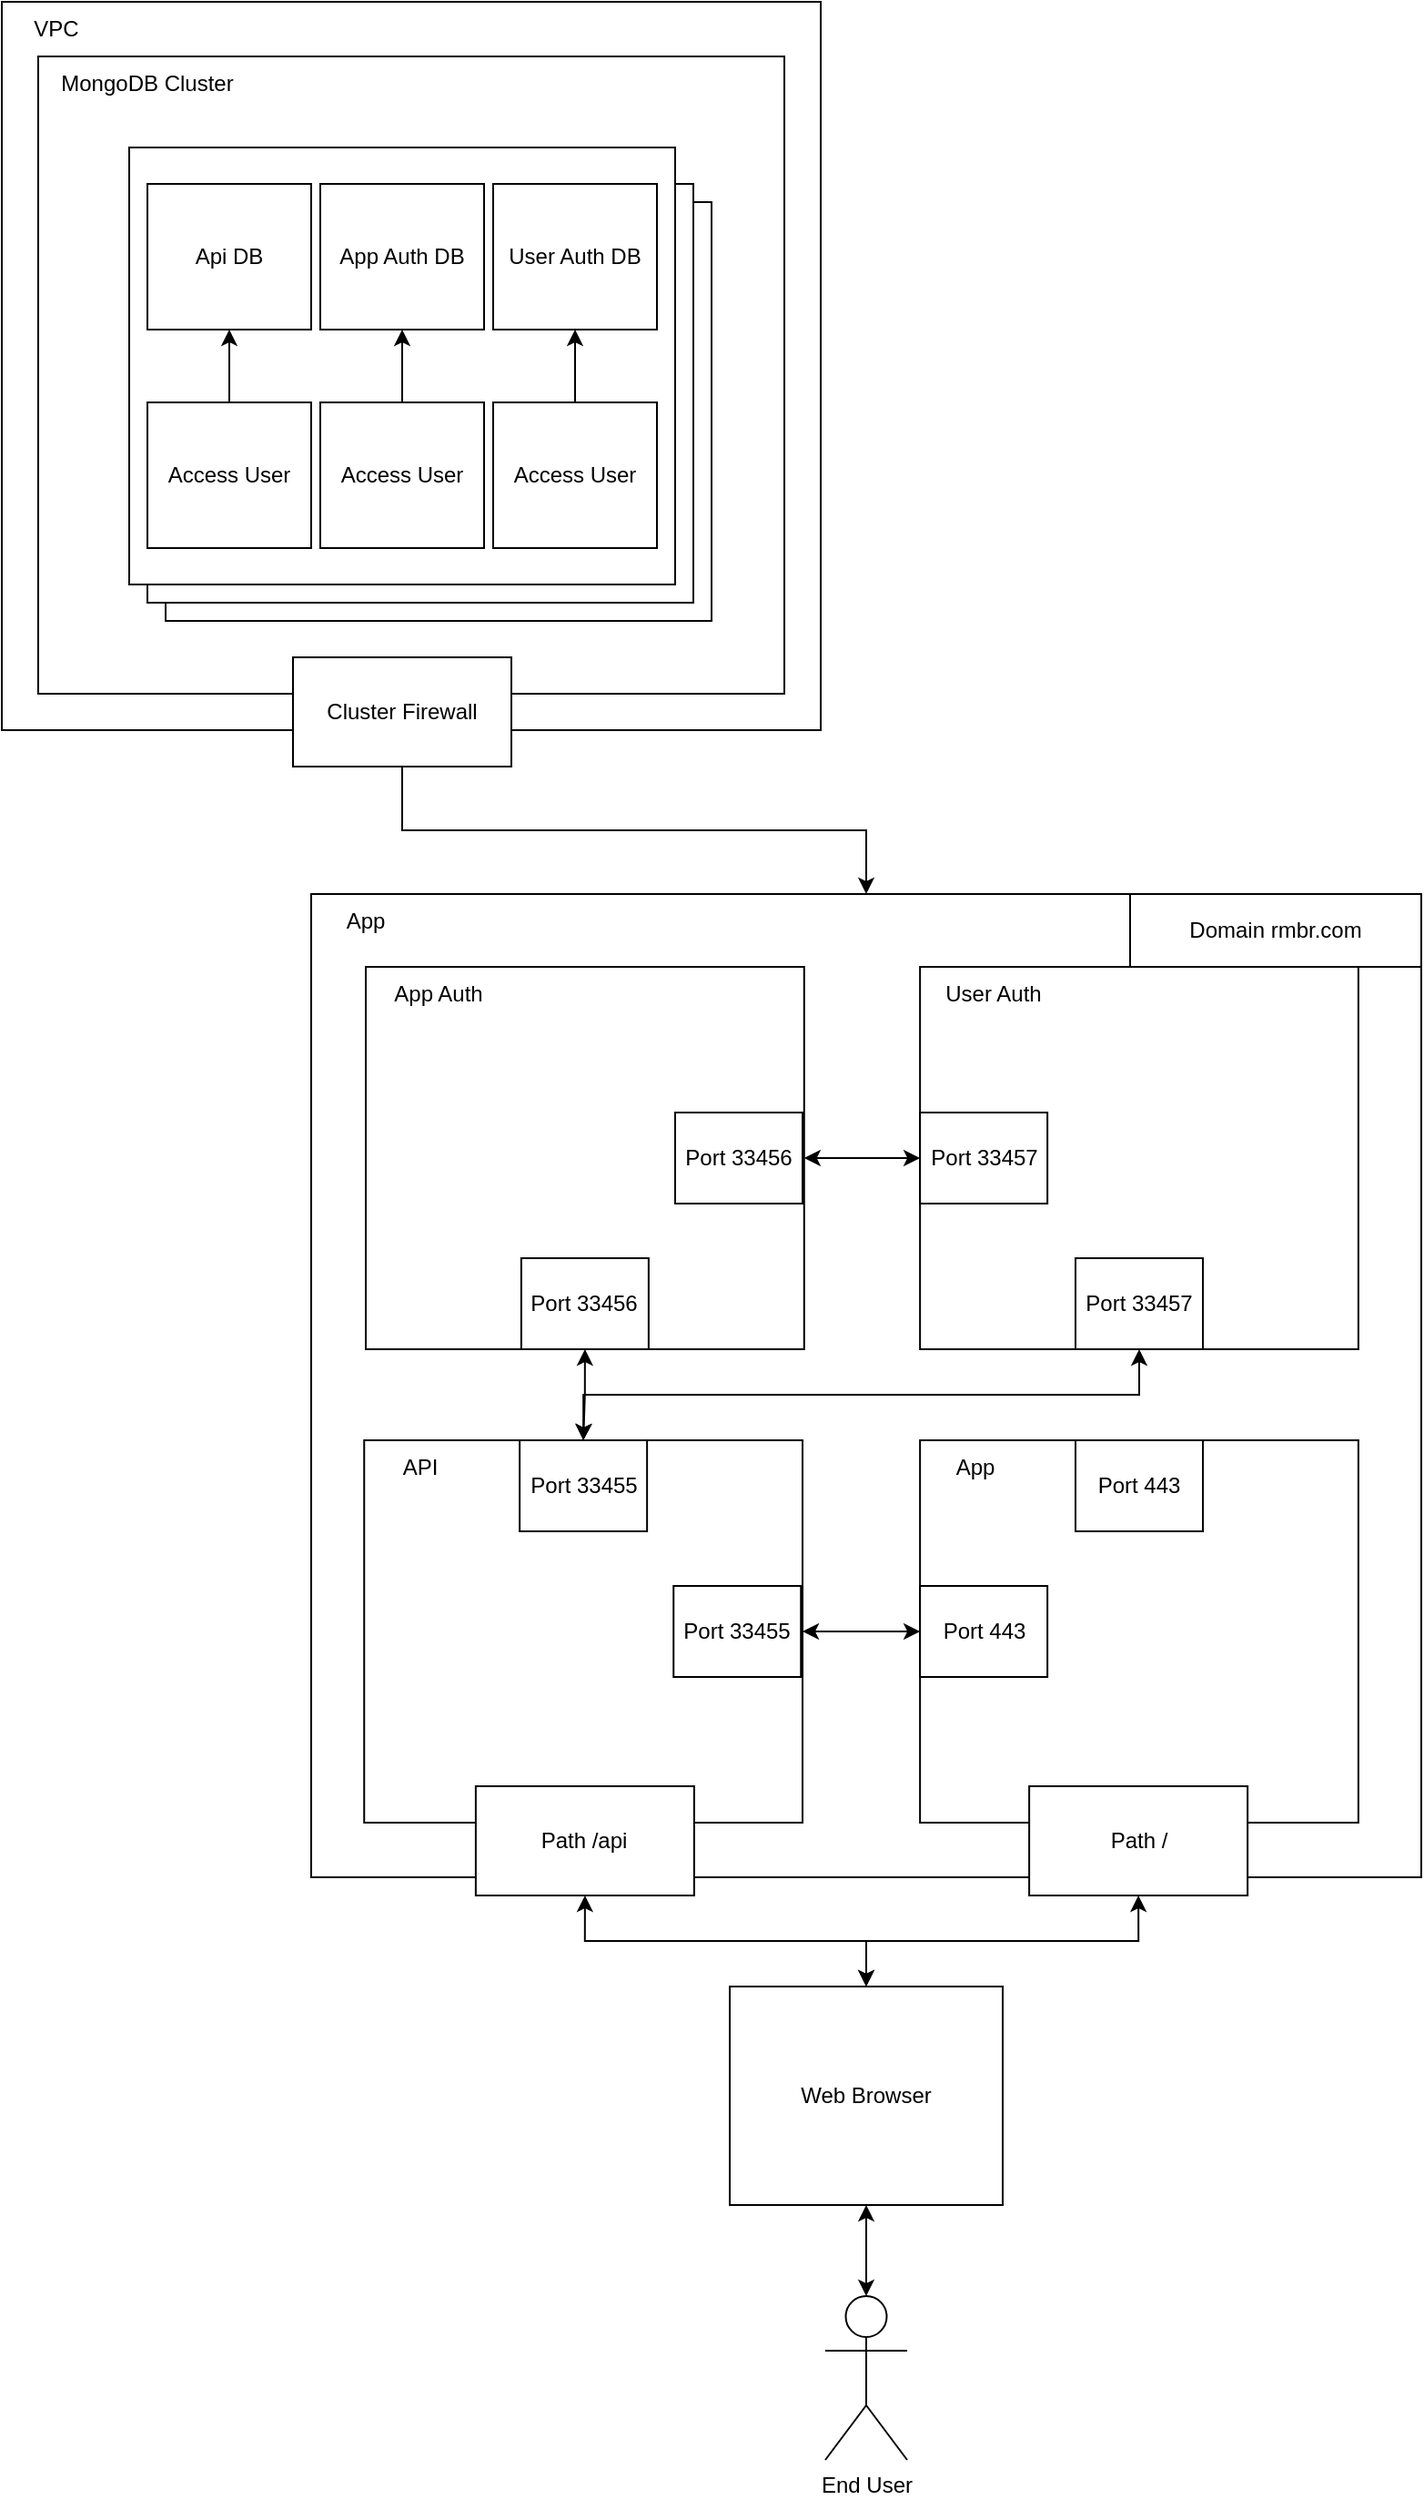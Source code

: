 <mxfile version="18.0.1" type="device"><diagram id="1YTyqIuvwm3nvZRk9Lkt" name="Strona-1"><mxGraphModel dx="2130" dy="1428" grid="1" gridSize="10" guides="1" tooltips="1" connect="1" arrows="1" fold="1" page="1" pageScale="1" pageWidth="827" pageHeight="1169" math="0" shadow="0"><root><mxCell id="0"/><mxCell id="1" parent="0"/><mxCell id="BdwYHV7fIf6kvdXr314H-1" value="" style="rounded=0;whiteSpace=wrap;html=1;" vertex="1" parent="1"><mxGeometry x="-30" y="240" width="450" height="400" as="geometry"/></mxCell><mxCell id="BdwYHV7fIf6kvdXr314H-3" value="" style="rounded=0;whiteSpace=wrap;html=1;" vertex="1" parent="1"><mxGeometry x="-10" y="270" width="410" height="350" as="geometry"/></mxCell><mxCell id="BdwYHV7fIf6kvdXr314H-7" value="" style="rounded=0;whiteSpace=wrap;html=1;" vertex="1" parent="1"><mxGeometry x="60" y="350" width="300" height="230" as="geometry"/></mxCell><mxCell id="BdwYHV7fIf6kvdXr314H-6" value="" style="rounded=0;whiteSpace=wrap;html=1;" vertex="1" parent="1"><mxGeometry x="50" y="340" width="300" height="230" as="geometry"/></mxCell><mxCell id="BdwYHV7fIf6kvdXr314H-2" value="VPC" style="text;html=1;strokeColor=none;fillColor=none;align=center;verticalAlign=middle;whiteSpace=wrap;rounded=0;" vertex="1" parent="1"><mxGeometry x="-30" y="240" width="60" height="30" as="geometry"/></mxCell><mxCell id="BdwYHV7fIf6kvdXr314H-4" value="MongoDB Cluster" style="text;html=1;strokeColor=none;fillColor=none;align=center;verticalAlign=middle;whiteSpace=wrap;rounded=0;" vertex="1" parent="1"><mxGeometry y="270" width="100" height="30" as="geometry"/></mxCell><mxCell id="BdwYHV7fIf6kvdXr314H-5" value="" style="rounded=0;whiteSpace=wrap;html=1;" vertex="1" parent="1"><mxGeometry x="40" y="320" width="300" height="240" as="geometry"/></mxCell><mxCell id="BdwYHV7fIf6kvdXr314H-9" value="Api DB" style="rounded=0;whiteSpace=wrap;html=1;" vertex="1" parent="1"><mxGeometry x="50" y="340" width="90" height="80" as="geometry"/></mxCell><mxCell id="BdwYHV7fIf6kvdXr314H-10" value="App Auth DB" style="rounded=0;whiteSpace=wrap;html=1;" vertex="1" parent="1"><mxGeometry x="145" y="340" width="90" height="80" as="geometry"/></mxCell><mxCell id="BdwYHV7fIf6kvdXr314H-11" value="User Auth DB" style="rounded=0;whiteSpace=wrap;html=1;" vertex="1" parent="1"><mxGeometry x="240" y="340" width="90" height="80" as="geometry"/></mxCell><mxCell id="BdwYHV7fIf6kvdXr314H-18" style="edgeStyle=orthogonalEdgeStyle;rounded=0;orthogonalLoop=1;jettySize=auto;html=1;exitX=0.5;exitY=0;exitDx=0;exitDy=0;entryX=0.5;entryY=1;entryDx=0;entryDy=0;" edge="1" parent="1" source="BdwYHV7fIf6kvdXr314H-15" target="BdwYHV7fIf6kvdXr314H-9"><mxGeometry relative="1" as="geometry"/></mxCell><mxCell id="BdwYHV7fIf6kvdXr314H-15" value="Access User" style="rounded=0;whiteSpace=wrap;html=1;" vertex="1" parent="1"><mxGeometry x="50" y="460" width="90" height="80" as="geometry"/></mxCell><mxCell id="BdwYHV7fIf6kvdXr314H-19" style="edgeStyle=orthogonalEdgeStyle;rounded=0;orthogonalLoop=1;jettySize=auto;html=1;exitX=0.5;exitY=0;exitDx=0;exitDy=0;entryX=0.5;entryY=1;entryDx=0;entryDy=0;" edge="1" parent="1" source="BdwYHV7fIf6kvdXr314H-16" target="BdwYHV7fIf6kvdXr314H-10"><mxGeometry relative="1" as="geometry"/></mxCell><mxCell id="BdwYHV7fIf6kvdXr314H-16" value="Access User" style="rounded=0;whiteSpace=wrap;html=1;" vertex="1" parent="1"><mxGeometry x="145" y="460" width="90" height="80" as="geometry"/></mxCell><mxCell id="BdwYHV7fIf6kvdXr314H-20" style="edgeStyle=orthogonalEdgeStyle;rounded=0;orthogonalLoop=1;jettySize=auto;html=1;exitX=0.5;exitY=0;exitDx=0;exitDy=0;entryX=0.5;entryY=1;entryDx=0;entryDy=0;" edge="1" parent="1" source="BdwYHV7fIf6kvdXr314H-17" target="BdwYHV7fIf6kvdXr314H-11"><mxGeometry relative="1" as="geometry"/></mxCell><mxCell id="BdwYHV7fIf6kvdXr314H-17" value="Access User" style="rounded=0;whiteSpace=wrap;html=1;" vertex="1" parent="1"><mxGeometry x="240" y="460" width="90" height="80" as="geometry"/></mxCell><mxCell id="BdwYHV7fIf6kvdXr314H-34" style="edgeStyle=orthogonalEdgeStyle;rounded=0;orthogonalLoop=1;jettySize=auto;html=1;exitX=0.5;exitY=1;exitDx=0;exitDy=0;entryX=0.5;entryY=0;entryDx=0;entryDy=0;" edge="1" parent="1" source="BdwYHV7fIf6kvdXr314H-21" target="BdwYHV7fIf6kvdXr314H-23"><mxGeometry relative="1" as="geometry"/></mxCell><mxCell id="BdwYHV7fIf6kvdXr314H-21" value="Cluster Firewall" style="rounded=0;whiteSpace=wrap;html=1;" vertex="1" parent="1"><mxGeometry x="130" y="600" width="120" height="60" as="geometry"/></mxCell><mxCell id="BdwYHV7fIf6kvdXr314H-23" value="" style="rounded=0;whiteSpace=wrap;html=1;" vertex="1" parent="1"><mxGeometry x="140" y="730" width="610" height="540" as="geometry"/></mxCell><mxCell id="BdwYHV7fIf6kvdXr314H-24" value="App" style="text;html=1;strokeColor=none;fillColor=none;align=center;verticalAlign=middle;whiteSpace=wrap;rounded=0;" vertex="1" parent="1"><mxGeometry x="140" y="730" width="60" height="30" as="geometry"/></mxCell><mxCell id="BdwYHV7fIf6kvdXr314H-36" style="edgeStyle=orthogonalEdgeStyle;rounded=0;orthogonalLoop=1;jettySize=auto;html=1;exitX=1;exitY=0.5;exitDx=0;exitDy=0;entryX=0;entryY=0.5;entryDx=0;entryDy=0;startArrow=classic;startFill=1;" edge="1" parent="1" source="BdwYHV7fIf6kvdXr314H-25" target="BdwYHV7fIf6kvdXr314H-27"><mxGeometry relative="1" as="geometry"/></mxCell><mxCell id="BdwYHV7fIf6kvdXr314H-37" style="edgeStyle=orthogonalEdgeStyle;rounded=0;orthogonalLoop=1;jettySize=auto;html=1;exitX=0.5;exitY=1;exitDx=0;exitDy=0;entryX=0.5;entryY=0;entryDx=0;entryDy=0;startArrow=classic;startFill=1;" edge="1" parent="1" source="BdwYHV7fIf6kvdXr314H-25" target="BdwYHV7fIf6kvdXr314H-28"><mxGeometry relative="1" as="geometry"/></mxCell><mxCell id="BdwYHV7fIf6kvdXr314H-25" value="" style="rounded=0;whiteSpace=wrap;html=1;" vertex="1" parent="1"><mxGeometry x="170" y="770" width="240.88" height="210" as="geometry"/></mxCell><mxCell id="BdwYHV7fIf6kvdXr314H-27" value="" style="rounded=0;whiteSpace=wrap;html=1;" vertex="1" parent="1"><mxGeometry x="474.56" y="770" width="240.88" height="210" as="geometry"/></mxCell><mxCell id="BdwYHV7fIf6kvdXr314H-38" style="edgeStyle=orthogonalEdgeStyle;rounded=0;orthogonalLoop=1;jettySize=auto;html=1;exitX=0.5;exitY=0;exitDx=0;exitDy=0;entryX=0.5;entryY=1;entryDx=0;entryDy=0;startArrow=classic;startFill=1;" edge="1" parent="1" source="BdwYHV7fIf6kvdXr314H-28" target="BdwYHV7fIf6kvdXr314H-27"><mxGeometry relative="1" as="geometry"/></mxCell><mxCell id="BdwYHV7fIf6kvdXr314H-39" style="edgeStyle=orthogonalEdgeStyle;rounded=0;orthogonalLoop=1;jettySize=auto;html=1;exitX=1;exitY=0.5;exitDx=0;exitDy=0;entryX=0;entryY=0.5;entryDx=0;entryDy=0;startArrow=classic;startFill=1;" edge="1" parent="1" source="BdwYHV7fIf6kvdXr314H-28" target="BdwYHV7fIf6kvdXr314H-29"><mxGeometry relative="1" as="geometry"/></mxCell><mxCell id="BdwYHV7fIf6kvdXr314H-28" value="" style="rounded=0;whiteSpace=wrap;html=1;" vertex="1" parent="1"><mxGeometry x="169.12" y="1030" width="240.88" height="210" as="geometry"/></mxCell><mxCell id="BdwYHV7fIf6kvdXr314H-29" value="" style="rounded=0;whiteSpace=wrap;html=1;" vertex="1" parent="1"><mxGeometry x="474.56" y="1030" width="240.88" height="210" as="geometry"/></mxCell><mxCell id="BdwYHV7fIf6kvdXr314H-30" value="App Auth" style="text;html=1;strokeColor=none;fillColor=none;align=center;verticalAlign=middle;whiteSpace=wrap;rounded=0;" vertex="1" parent="1"><mxGeometry x="180" y="770" width="60" height="30" as="geometry"/></mxCell><mxCell id="BdwYHV7fIf6kvdXr314H-31" value="User Auth" style="text;html=1;strokeColor=none;fillColor=none;align=center;verticalAlign=middle;whiteSpace=wrap;rounded=0;" vertex="1" parent="1"><mxGeometry x="484.56" y="770" width="60" height="30" as="geometry"/></mxCell><mxCell id="BdwYHV7fIf6kvdXr314H-32" value="API" style="text;html=1;strokeColor=none;fillColor=none;align=center;verticalAlign=middle;whiteSpace=wrap;rounded=0;" vertex="1" parent="1"><mxGeometry x="170" y="1030" width="60" height="30" as="geometry"/></mxCell><mxCell id="BdwYHV7fIf6kvdXr314H-33" value="App" style="text;html=1;strokeColor=none;fillColor=none;align=center;verticalAlign=middle;whiteSpace=wrap;rounded=0;" vertex="1" parent="1"><mxGeometry x="474.56" y="1030" width="60" height="30" as="geometry"/></mxCell><mxCell id="BdwYHV7fIf6kvdXr314H-40" value="End User" style="shape=umlActor;verticalLabelPosition=bottom;verticalAlign=top;html=1;outlineConnect=0;" vertex="1" parent="1"><mxGeometry x="422.5" y="1500" width="45" height="90" as="geometry"/></mxCell><mxCell id="BdwYHV7fIf6kvdXr314H-60" style="edgeStyle=orthogonalEdgeStyle;rounded=0;orthogonalLoop=1;jettySize=auto;html=1;exitX=0.5;exitY=1;exitDx=0;exitDy=0;entryX=0.5;entryY=0;entryDx=0;entryDy=0;entryPerimeter=0;startArrow=classic;startFill=1;" edge="1" parent="1" source="BdwYHV7fIf6kvdXr314H-42" target="BdwYHV7fIf6kvdXr314H-40"><mxGeometry relative="1" as="geometry"/></mxCell><mxCell id="BdwYHV7fIf6kvdXr314H-61" style="edgeStyle=orthogonalEdgeStyle;rounded=0;orthogonalLoop=1;jettySize=auto;html=1;exitX=0.5;exitY=0;exitDx=0;exitDy=0;entryX=0.5;entryY=1;entryDx=0;entryDy=0;startArrow=classic;startFill=1;" edge="1" parent="1" source="BdwYHV7fIf6kvdXr314H-42" target="BdwYHV7fIf6kvdXr314H-55"><mxGeometry relative="1" as="geometry"/></mxCell><mxCell id="BdwYHV7fIf6kvdXr314H-62" style="edgeStyle=orthogonalEdgeStyle;rounded=0;orthogonalLoop=1;jettySize=auto;html=1;exitX=0.5;exitY=0;exitDx=0;exitDy=0;entryX=0.5;entryY=1;entryDx=0;entryDy=0;startArrow=classic;startFill=1;" edge="1" parent="1" source="BdwYHV7fIf6kvdXr314H-42" target="BdwYHV7fIf6kvdXr314H-56"><mxGeometry relative="1" as="geometry"/></mxCell><mxCell id="BdwYHV7fIf6kvdXr314H-42" value="Web Browser" style="rounded=0;whiteSpace=wrap;html=1;" vertex="1" parent="1"><mxGeometry x="370" y="1330" width="150" height="120" as="geometry"/></mxCell><mxCell id="BdwYHV7fIf6kvdXr314H-46" value="Port 33456" style="rounded=0;whiteSpace=wrap;html=1;" vertex="1" parent="1"><mxGeometry x="340" y="850" width="70" height="50" as="geometry"/></mxCell><mxCell id="BdwYHV7fIf6kvdXr314H-47" value="Port 33456" style="rounded=0;whiteSpace=wrap;html=1;" vertex="1" parent="1"><mxGeometry x="255.44" y="930" width="70" height="50" as="geometry"/></mxCell><mxCell id="BdwYHV7fIf6kvdXr314H-49" value="Port 33455" style="rounded=0;whiteSpace=wrap;html=1;" vertex="1" parent="1"><mxGeometry x="254.56" y="1030" width="70" height="50" as="geometry"/></mxCell><mxCell id="BdwYHV7fIf6kvdXr314H-50" value="Port 33455" style="rounded=0;whiteSpace=wrap;html=1;" vertex="1" parent="1"><mxGeometry x="339.12" y="1110" width="70" height="50" as="geometry"/></mxCell><mxCell id="BdwYHV7fIf6kvdXr314H-51" value="Port 33457" style="rounded=0;whiteSpace=wrap;html=1;" vertex="1" parent="1"><mxGeometry x="474.56" y="850" width="70" height="50" as="geometry"/></mxCell><mxCell id="BdwYHV7fIf6kvdXr314H-52" value="Port 33457" style="rounded=0;whiteSpace=wrap;html=1;" vertex="1" parent="1"><mxGeometry x="560" y="930" width="70" height="50" as="geometry"/></mxCell><mxCell id="BdwYHV7fIf6kvdXr314H-53" value="Port 443" style="rounded=0;whiteSpace=wrap;html=1;" vertex="1" parent="1"><mxGeometry x="560" y="1030" width="70" height="50" as="geometry"/></mxCell><mxCell id="BdwYHV7fIf6kvdXr314H-54" value="Port 443" style="rounded=0;whiteSpace=wrap;html=1;" vertex="1" parent="1"><mxGeometry x="474.56" y="1110" width="70" height="50" as="geometry"/></mxCell><mxCell id="BdwYHV7fIf6kvdXr314H-55" value="Path /api" style="rounded=0;whiteSpace=wrap;html=1;" vertex="1" parent="1"><mxGeometry x="230.44" y="1220" width="120" height="60" as="geometry"/></mxCell><mxCell id="BdwYHV7fIf6kvdXr314H-56" value="Path /" style="rounded=0;whiteSpace=wrap;html=1;" vertex="1" parent="1"><mxGeometry x="534.56" y="1220" width="120" height="60" as="geometry"/></mxCell><mxCell id="BdwYHV7fIf6kvdXr314H-57" value="Domain rmbr.com" style="rounded=0;whiteSpace=wrap;html=1;" vertex="1" parent="1"><mxGeometry x="590" y="730" width="160" height="40" as="geometry"/></mxCell></root></mxGraphModel></diagram></mxfile>